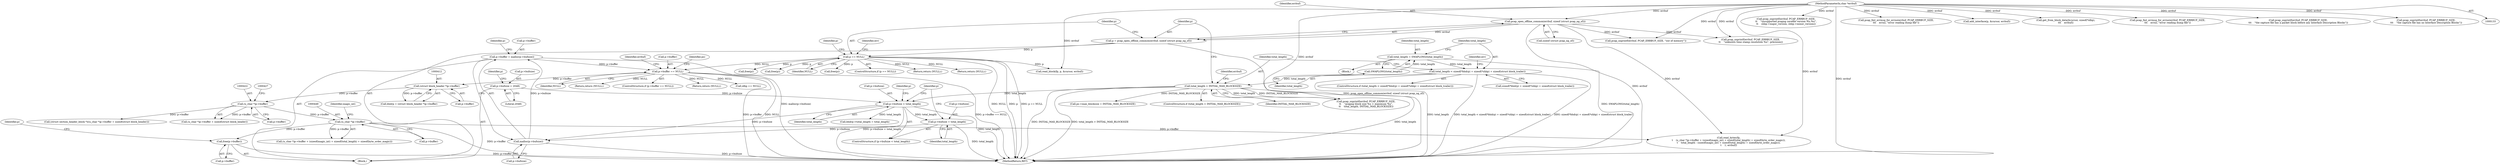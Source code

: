 digraph "0_libpcap_87d6bef033062f969e70fa40c43dfd945d5a20ab@API" {
"1000695" [label="(Call,free(p->buffer))"];
"1000448" [label="(Call,(u_char *)p->buffer)"];
"1000421" [label="(Call,(u_char *)p->buffer)"];
"1000411" [label="(Call,(struct block_header *)p->buffer)"];
"1000386" [label="(Call,p->buffer == NULL)"];
"1000377" [label="(Call,p->buffer = malloc(p->bufsize))"];
"1000381" [label="(Call,malloc(p->bufsize))"];
"1000367" [label="(Call,p->bufsize < total_length)"];
"1000361" [label="(Call,p->bufsize = 2048)"];
"1000280" [label="(Call,total_length > INITIAL_MAX_BLOCKSIZE)"];
"1000260" [label="(Call,total_length < sizeof(*bhdrp) + sizeof(*shbp) + sizeof(struct block_trailer))"];
"1000255" [label="(Call,total_length = SWAPLONG(total_length))"];
"1000257" [label="(Call,SWAPLONG(total_length))"];
"1000372" [label="(Call,p->bufsize = total_length)"];
"1000303" [label="(Call,p == NULL)"];
"1000296" [label="(Call,p = pcap_open_offline_common(errbuf, sizeof (struct pcap_ng_sf)))"];
"1000298" [label="(Call,pcap_open_offline_common(errbuf, sizeof (struct pcap_ng_sf)))"];
"1000137" [label="(MethodParameterIn,char *errbuf)"];
"1000296" [label="(Call,p = pcap_open_offline_common(errbuf, sizeof (struct pcap_ng_sf)))"];
"1000257" [label="(Call,SWAPLONG(total_length))"];
"1000298" [label="(Call,pcap_open_offline_common(errbuf, sizeof (struct pcap_ng_sf)))"];
"1000369" [label="(Identifier,p)"];
"1000262" [label="(Call,sizeof(*bhdrp) + sizeof(*shbp) + sizeof(struct block_trailer))"];
"1000409" [label="(Call,bhdrp = (struct block_header *)p->buffer)"];
"1000367" [label="(Call,p->bufsize < total_length)"];
"1000280" [label="(Call,total_length > INITIAL_MAX_BLOCKSIZE)"];
"1000309" [label="(Identifier,err)"];
"1000392" [label="(Call,pcap_snprintf(errbuf, PCAP_ERRBUF_SIZE, \"out of memory\"))"];
"1000366" [label="(ControlStructure,if (p->bufsize < total_length))"];
"1000282" [label="(Identifier,INITIAL_MAX_BLOCKSIZE)"];
"1000139" [label="(Block,)"];
"1000455" [label="(Identifier,magic_int)"];
"1000511" [label="(Call,pcap_snprintf(errbuf, PCAP_ERRBUF_SIZE,\n\t\t    \"unsupported pcapng savefile version %u.%u\",\n\t\t    shbp->major_version, shbp->minor_version))"];
"1000390" [label="(Identifier,NULL)"];
"1000699" [label="(Call,free(p))"];
"1000547" [label="(Call,read_block(fp, p, &cursor, errbuf))"];
"1000377" [label="(Call,p->buffer = malloc(p->bufsize))"];
"1000284" [label="(Call,pcap_snprintf(errbuf, PCAP_ERRBUF_SIZE,\n\t\t    \"pcapng block size %u > maximum %u\",\n\t\t    total_length, INITIAL_MAX_BLOCKSIZE))"];
"1000402" [label="(Return,return (NULL);)"];
"1000396" [label="(Call,free(p))"];
"1000255" [label="(Call,total_length = SWAPLONG(total_length))"];
"1000223" [label="(Call,pcap_fmt_errmsg_for_errno(errbuf, PCAP_ERRBUF_SIZE,\n\t\t\t    errno, \"error reading dump file\"))"];
"1000300" [label="(Call,sizeof (struct pcap_ng_sf))"];
"1000707" [label="(MethodReturn,RET)"];
"1000404" [label="(Call,ps->max_blocksize = INITIAL_MAX_BLOCKSIZE)"];
"1000373" [label="(Call,p->bufsize)"];
"1000612" [label="(Call,add_interface(p, &cursor, errbuf))"];
"1000382" [label="(Call,p->bufsize)"];
"1000362" [label="(Call,p->bufsize)"];
"1000260" [label="(Call,total_length < sizeof(*bhdrp) + sizeof(*shbp) + sizeof(struct block_trailer))"];
"1000305" [label="(Identifier,NULL)"];
"1000279" [label="(ControlStructure,if (total_length > INITIAL_MAX_BLOCKSIZE))"];
"1000577" [label="(Call,get_from_block_data(&cursor, sizeof(*idbp),\n\t\t\t    errbuf))"];
"1000447" [label="(Call,(u_char *)p->buffer + (sizeof(magic_int) + sizeof(total_length) + sizeof(byte_order_magic)))"];
"1000387" [label="(Call,p->buffer)"];
"1000346" [label="(Call,free(p))"];
"1000433" [label="(Call,bhdrp->total_length = total_length)"];
"1000388" [label="(Identifier,p)"];
"1000695" [label="(Call,free(p->buffer))"];
"1000303" [label="(Call,p == NULL)"];
"1000371" [label="(Identifier,total_length)"];
"1000299" [label="(Identifier,errbuf)"];
"1000302" [label="(ControlStructure,if (p == NULL))"];
"1000385" [label="(ControlStructure,if (p->buffer == NULL))"];
"1000700" [label="(Identifier,p)"];
"1000341" [label="(Call,pcap_snprintf(errbuf, PCAP_ERRBUF_SIZE,\n\t\t    \"unknown time stamp resolution %u\", precision))"];
"1000421" [label="(Call,(u_char *)p->buffer)"];
"1000423" [label="(Call,p->buffer)"];
"1000372" [label="(Call,p->bufsize = total_length)"];
"1000368" [label="(Call,p->bufsize)"];
"1000418" [label="(Call,(struct section_header_block *)((u_char *)p->buffer + sizeof(struct block_header)))"];
"1000191" [label="(Call,pcap_fmt_errmsg_for_errno(errbuf, PCAP_ERRBUF_SIZE,\n\t\t\t    errno, \"error reading dump file\"))"];
"1000386" [label="(Call,p->buffer == NULL)"];
"1000622" [label="(Call,pcap_snprintf(errbuf, PCAP_ERRBUF_SIZE,\n\t\t\t    \"the capture file has a packet block before any Interface Description Blocks\"))"];
"1000450" [label="(Call,p->buffer)"];
"1000137" [label="(MethodParameterIn,char *errbuf)"];
"1000374" [label="(Identifier,p)"];
"1000297" [label="(Identifier,p)"];
"1000285" [label="(Identifier,errbuf)"];
"1000705" [label="(Return,return (NULL);)"];
"1000558" [label="(Call,pcap_snprintf(errbuf, PCAP_ERRBUF_SIZE,\n\t\t\t    \"the capture file has no Interface Description Blocks\"))"];
"1000315" [label="(Identifier,p)"];
"1000256" [label="(Identifier,total_length)"];
"1000381" [label="(Call,malloc(p->bufsize))"];
"1000259" [label="(ControlStructure,if (total_length < sizeof(*bhdrp) + sizeof(*shbp) + sizeof(struct block_trailer)))"];
"1000376" [label="(Identifier,total_length)"];
"1000365" [label="(Literal,2048)"];
"1000378" [label="(Call,p->buffer)"];
"1000275" [label="(Identifier,err)"];
"1000352" [label="(Return,return (NULL);)"];
"1000258" [label="(Identifier,total_length)"];
"1000361" [label="(Call,p->bufsize = 2048)"];
"1000585" [label="(Call,idbp == NULL)"];
"1000240" [label="(Block,)"];
"1000411" [label="(Call,(struct block_header *)p->buffer)"];
"1000448" [label="(Call,(u_char *)p->buffer)"];
"1000379" [label="(Identifier,p)"];
"1000406" [label="(Identifier,ps)"];
"1000413" [label="(Call,p->buffer)"];
"1000304" [label="(Identifier,p)"];
"1000261" [label="(Identifier,total_length)"];
"1000445" [label="(Call,read_bytes(fp,\n\t    (u_char *)p->buffer + (sizeof(magic_int) + sizeof(total_length) + sizeof(byte_order_magic)),\n\t    total_length - (sizeof(magic_int) + sizeof(total_length) + sizeof(byte_order_magic)),\n\t    1, errbuf))"];
"1000393" [label="(Identifier,errbuf)"];
"1000696" [label="(Call,p->buffer)"];
"1000420" [label="(Call,(u_char *)p->buffer + sizeof(struct block_header))"];
"1000311" [label="(Return,return (NULL);)"];
"1000281" [label="(Identifier,total_length)"];
"1000695" -> "1000139"  [label="AST: "];
"1000695" -> "1000696"  [label="CFG: "];
"1000696" -> "1000695"  [label="AST: "];
"1000700" -> "1000695"  [label="CFG: "];
"1000695" -> "1000707"  [label="DDG: p->buffer"];
"1000448" -> "1000695"  [label="DDG: p->buffer"];
"1000448" -> "1000447"  [label="AST: "];
"1000448" -> "1000450"  [label="CFG: "];
"1000449" -> "1000448"  [label="AST: "];
"1000450" -> "1000448"  [label="AST: "];
"1000455" -> "1000448"  [label="CFG: "];
"1000448" -> "1000707"  [label="DDG: p->buffer"];
"1000448" -> "1000445"  [label="DDG: p->buffer"];
"1000448" -> "1000447"  [label="DDG: p->buffer"];
"1000421" -> "1000448"  [label="DDG: p->buffer"];
"1000421" -> "1000420"  [label="AST: "];
"1000421" -> "1000423"  [label="CFG: "];
"1000422" -> "1000421"  [label="AST: "];
"1000423" -> "1000421"  [label="AST: "];
"1000427" -> "1000421"  [label="CFG: "];
"1000421" -> "1000418"  [label="DDG: p->buffer"];
"1000421" -> "1000420"  [label="DDG: p->buffer"];
"1000411" -> "1000421"  [label="DDG: p->buffer"];
"1000411" -> "1000409"  [label="AST: "];
"1000411" -> "1000413"  [label="CFG: "];
"1000412" -> "1000411"  [label="AST: "];
"1000413" -> "1000411"  [label="AST: "];
"1000409" -> "1000411"  [label="CFG: "];
"1000411" -> "1000409"  [label="DDG: p->buffer"];
"1000386" -> "1000411"  [label="DDG: p->buffer"];
"1000386" -> "1000385"  [label="AST: "];
"1000386" -> "1000390"  [label="CFG: "];
"1000387" -> "1000386"  [label="AST: "];
"1000390" -> "1000386"  [label="AST: "];
"1000393" -> "1000386"  [label="CFG: "];
"1000406" -> "1000386"  [label="CFG: "];
"1000386" -> "1000707"  [label="DDG: p->buffer"];
"1000386" -> "1000707"  [label="DDG: NULL"];
"1000386" -> "1000707"  [label="DDG: p->buffer == NULL"];
"1000377" -> "1000386"  [label="DDG: p->buffer"];
"1000303" -> "1000386"  [label="DDG: NULL"];
"1000386" -> "1000402"  [label="DDG: NULL"];
"1000386" -> "1000585"  [label="DDG: NULL"];
"1000386" -> "1000705"  [label="DDG: NULL"];
"1000377" -> "1000139"  [label="AST: "];
"1000377" -> "1000381"  [label="CFG: "];
"1000378" -> "1000377"  [label="AST: "];
"1000381" -> "1000377"  [label="AST: "];
"1000388" -> "1000377"  [label="CFG: "];
"1000377" -> "1000707"  [label="DDG: malloc(p->bufsize)"];
"1000381" -> "1000377"  [label="DDG: p->bufsize"];
"1000381" -> "1000382"  [label="CFG: "];
"1000382" -> "1000381"  [label="AST: "];
"1000381" -> "1000707"  [label="DDG: p->bufsize"];
"1000367" -> "1000381"  [label="DDG: p->bufsize"];
"1000372" -> "1000381"  [label="DDG: p->bufsize"];
"1000367" -> "1000366"  [label="AST: "];
"1000367" -> "1000371"  [label="CFG: "];
"1000368" -> "1000367"  [label="AST: "];
"1000371" -> "1000367"  [label="AST: "];
"1000374" -> "1000367"  [label="CFG: "];
"1000379" -> "1000367"  [label="CFG: "];
"1000367" -> "1000707"  [label="DDG: p->bufsize < total_length"];
"1000367" -> "1000707"  [label="DDG: total_length"];
"1000361" -> "1000367"  [label="DDG: p->bufsize"];
"1000280" -> "1000367"  [label="DDG: total_length"];
"1000367" -> "1000372"  [label="DDG: total_length"];
"1000367" -> "1000433"  [label="DDG: total_length"];
"1000361" -> "1000139"  [label="AST: "];
"1000361" -> "1000365"  [label="CFG: "];
"1000362" -> "1000361"  [label="AST: "];
"1000365" -> "1000361"  [label="AST: "];
"1000369" -> "1000361"  [label="CFG: "];
"1000280" -> "1000279"  [label="AST: "];
"1000280" -> "1000282"  [label="CFG: "];
"1000281" -> "1000280"  [label="AST: "];
"1000282" -> "1000280"  [label="AST: "];
"1000285" -> "1000280"  [label="CFG: "];
"1000297" -> "1000280"  [label="CFG: "];
"1000280" -> "1000707"  [label="DDG: INITIAL_MAX_BLOCKSIZE"];
"1000280" -> "1000707"  [label="DDG: total_length > INITIAL_MAX_BLOCKSIZE"];
"1000280" -> "1000707"  [label="DDG: total_length"];
"1000260" -> "1000280"  [label="DDG: total_length"];
"1000280" -> "1000284"  [label="DDG: total_length"];
"1000280" -> "1000284"  [label="DDG: INITIAL_MAX_BLOCKSIZE"];
"1000280" -> "1000404"  [label="DDG: INITIAL_MAX_BLOCKSIZE"];
"1000260" -> "1000259"  [label="AST: "];
"1000260" -> "1000262"  [label="CFG: "];
"1000261" -> "1000260"  [label="AST: "];
"1000262" -> "1000260"  [label="AST: "];
"1000275" -> "1000260"  [label="CFG: "];
"1000281" -> "1000260"  [label="CFG: "];
"1000260" -> "1000707"  [label="DDG: total_length < sizeof(*bhdrp) + sizeof(*shbp) + sizeof(struct block_trailer)"];
"1000260" -> "1000707"  [label="DDG: sizeof(*bhdrp) + sizeof(*shbp) + sizeof(struct block_trailer)"];
"1000260" -> "1000707"  [label="DDG: total_length"];
"1000255" -> "1000260"  [label="DDG: total_length"];
"1000255" -> "1000240"  [label="AST: "];
"1000255" -> "1000257"  [label="CFG: "];
"1000256" -> "1000255"  [label="AST: "];
"1000257" -> "1000255"  [label="AST: "];
"1000261" -> "1000255"  [label="CFG: "];
"1000255" -> "1000707"  [label="DDG: SWAPLONG(total_length)"];
"1000257" -> "1000255"  [label="DDG: total_length"];
"1000257" -> "1000258"  [label="CFG: "];
"1000258" -> "1000257"  [label="AST: "];
"1000372" -> "1000366"  [label="AST: "];
"1000372" -> "1000376"  [label="CFG: "];
"1000373" -> "1000372"  [label="AST: "];
"1000376" -> "1000372"  [label="AST: "];
"1000379" -> "1000372"  [label="CFG: "];
"1000372" -> "1000707"  [label="DDG: total_length"];
"1000303" -> "1000302"  [label="AST: "];
"1000303" -> "1000305"  [label="CFG: "];
"1000304" -> "1000303"  [label="AST: "];
"1000305" -> "1000303"  [label="AST: "];
"1000309" -> "1000303"  [label="CFG: "];
"1000315" -> "1000303"  [label="CFG: "];
"1000303" -> "1000707"  [label="DDG: p"];
"1000303" -> "1000707"  [label="DDG: p == NULL"];
"1000303" -> "1000707"  [label="DDG: NULL"];
"1000296" -> "1000303"  [label="DDG: p"];
"1000303" -> "1000311"  [label="DDG: NULL"];
"1000303" -> "1000346"  [label="DDG: p"];
"1000303" -> "1000352"  [label="DDG: NULL"];
"1000303" -> "1000396"  [label="DDG: p"];
"1000303" -> "1000547"  [label="DDG: p"];
"1000303" -> "1000699"  [label="DDG: p"];
"1000296" -> "1000139"  [label="AST: "];
"1000296" -> "1000298"  [label="CFG: "];
"1000297" -> "1000296"  [label="AST: "];
"1000298" -> "1000296"  [label="AST: "];
"1000304" -> "1000296"  [label="CFG: "];
"1000296" -> "1000707"  [label="DDG: pcap_open_offline_common(errbuf, sizeof (struct pcap_ng_sf))"];
"1000298" -> "1000296"  [label="DDG: errbuf"];
"1000298" -> "1000300"  [label="CFG: "];
"1000299" -> "1000298"  [label="AST: "];
"1000300" -> "1000298"  [label="AST: "];
"1000298" -> "1000707"  [label="DDG: errbuf"];
"1000137" -> "1000298"  [label="DDG: errbuf"];
"1000298" -> "1000341"  [label="DDG: errbuf"];
"1000298" -> "1000392"  [label="DDG: errbuf"];
"1000298" -> "1000445"  [label="DDG: errbuf"];
"1000137" -> "1000133"  [label="AST: "];
"1000137" -> "1000707"  [label="DDG: errbuf"];
"1000137" -> "1000191"  [label="DDG: errbuf"];
"1000137" -> "1000223"  [label="DDG: errbuf"];
"1000137" -> "1000284"  [label="DDG: errbuf"];
"1000137" -> "1000341"  [label="DDG: errbuf"];
"1000137" -> "1000392"  [label="DDG: errbuf"];
"1000137" -> "1000445"  [label="DDG: errbuf"];
"1000137" -> "1000511"  [label="DDG: errbuf"];
"1000137" -> "1000547"  [label="DDG: errbuf"];
"1000137" -> "1000558"  [label="DDG: errbuf"];
"1000137" -> "1000577"  [label="DDG: errbuf"];
"1000137" -> "1000612"  [label="DDG: errbuf"];
"1000137" -> "1000622"  [label="DDG: errbuf"];
}
